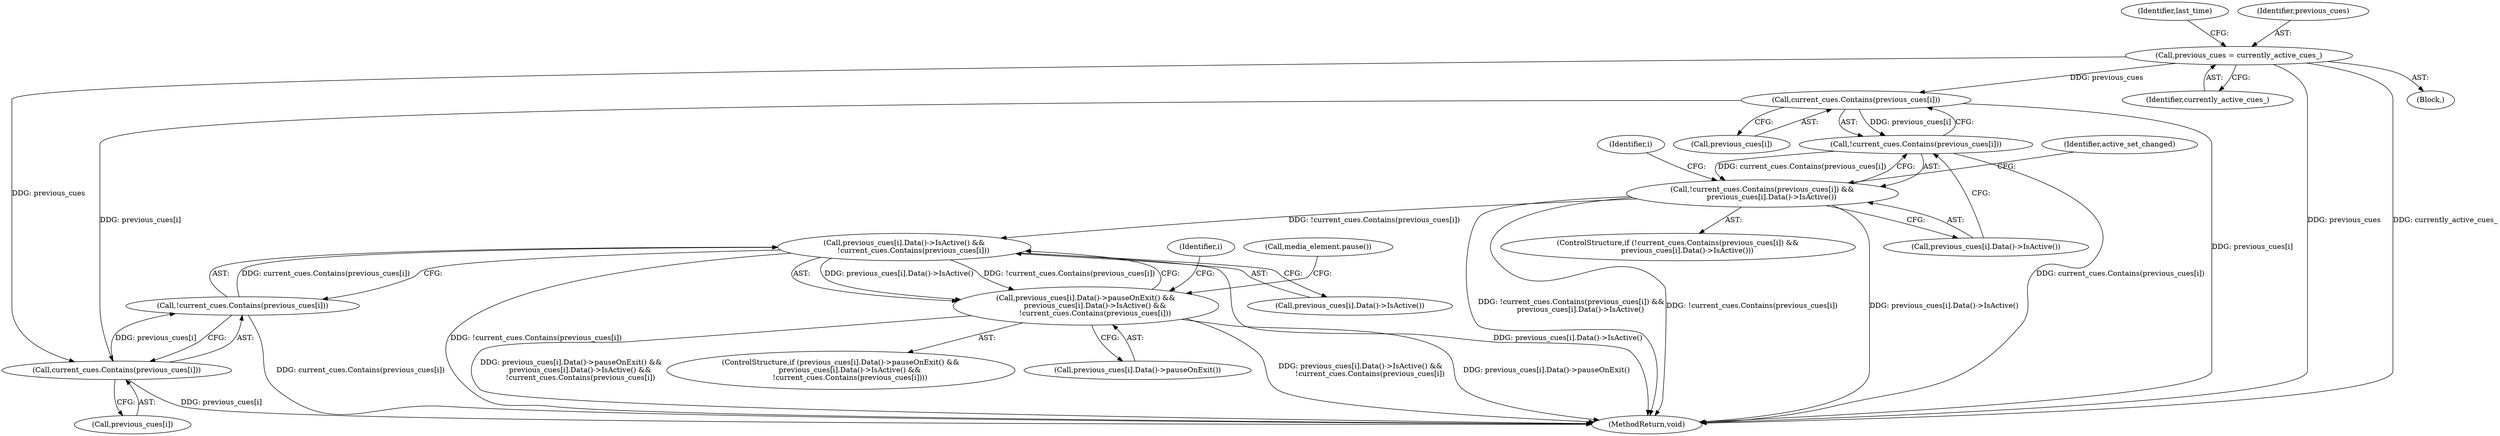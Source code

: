 digraph "0_Chrome_53f1c0f95e568d4b6b184904f98cfde2833c603c@array" {
"1000211" [label="(Call,current_cues.Contains(previous_cues[i]))"];
"1000129" [label="(Call,previous_cues = currently_active_cues_)"];
"1000210" [label="(Call,!current_cues.Contains(previous_cues[i]))"];
"1000209" [label="(Call,!current_cues.Contains(previous_cues[i]) &&\n        previous_cues[i].Data()->IsActive())"];
"1000250" [label="(Call,previous_cues[i].Data()->IsActive() &&\n        !current_cues.Contains(previous_cues[i]))"];
"1000248" [label="(Call,previous_cues[i].Data()->pauseOnExit() &&\n        previous_cues[i].Data()->IsActive() &&\n        !current_cues.Contains(previous_cues[i]))"];
"1000253" [label="(Call,current_cues.Contains(previous_cues[i]))"];
"1000252" [label="(Call,!current_cues.Contains(previous_cues[i]))"];
"1000210" [label="(Call,!current_cues.Contains(previous_cues[i]))"];
"1000208" [label="(ControlStructure,if (!current_cues.Contains(previous_cues[i]) &&\n        previous_cues[i].Data()->IsActive()))"];
"1000251" [label="(Call,previous_cues[i].Data()->IsActive())"];
"1000249" [label="(Call,previous_cues[i].Data()->pauseOnExit())"];
"1000131" [label="(Identifier,currently_active_cues_)"];
"1000412" [label="(MethodReturn,void)"];
"1000129" [label="(Call,previous_cues = currently_active_cues_)"];
"1000102" [label="(Block,)"];
"1000206" [label="(Identifier,i)"];
"1000134" [label="(Identifier,last_time)"];
"1000252" [label="(Call,!current_cues.Contains(previous_cues[i]))"];
"1000130" [label="(Identifier,previous_cues)"];
"1000248" [label="(Call,previous_cues[i].Data()->pauseOnExit() &&\n        previous_cues[i].Data()->IsActive() &&\n        !current_cues.Contains(previous_cues[i]))"];
"1000253" [label="(Call,current_cues.Contains(previous_cues[i]))"];
"1000209" [label="(Call,!current_cues.Contains(previous_cues[i]) &&\n        previous_cues[i].Data()->IsActive())"];
"1000254" [label="(Call,previous_cues[i])"];
"1000211" [label="(Call,current_cues.Contains(previous_cues[i]))"];
"1000215" [label="(Call,previous_cues[i].Data()->IsActive())"];
"1000245" [label="(Identifier,i)"];
"1000247" [label="(ControlStructure,if (previous_cues[i].Data()->pauseOnExit() &&\n        previous_cues[i].Data()->IsActive() &&\n        !current_cues.Contains(previous_cues[i])))"];
"1000212" [label="(Call,previous_cues[i])"];
"1000217" [label="(Identifier,active_set_changed)"];
"1000257" [label="(Call,media_element.pause())"];
"1000250" [label="(Call,previous_cues[i].Data()->IsActive() &&\n        !current_cues.Contains(previous_cues[i]))"];
"1000211" -> "1000210"  [label="AST: "];
"1000211" -> "1000212"  [label="CFG: "];
"1000212" -> "1000211"  [label="AST: "];
"1000210" -> "1000211"  [label="CFG: "];
"1000211" -> "1000412"  [label="DDG: previous_cues[i]"];
"1000211" -> "1000210"  [label="DDG: previous_cues[i]"];
"1000129" -> "1000211"  [label="DDG: previous_cues"];
"1000211" -> "1000253"  [label="DDG: previous_cues[i]"];
"1000129" -> "1000102"  [label="AST: "];
"1000129" -> "1000131"  [label="CFG: "];
"1000130" -> "1000129"  [label="AST: "];
"1000131" -> "1000129"  [label="AST: "];
"1000134" -> "1000129"  [label="CFG: "];
"1000129" -> "1000412"  [label="DDG: previous_cues"];
"1000129" -> "1000412"  [label="DDG: currently_active_cues_"];
"1000129" -> "1000253"  [label="DDG: previous_cues"];
"1000210" -> "1000209"  [label="AST: "];
"1000215" -> "1000210"  [label="CFG: "];
"1000209" -> "1000210"  [label="CFG: "];
"1000210" -> "1000412"  [label="DDG: current_cues.Contains(previous_cues[i])"];
"1000210" -> "1000209"  [label="DDG: current_cues.Contains(previous_cues[i])"];
"1000209" -> "1000208"  [label="AST: "];
"1000209" -> "1000215"  [label="CFG: "];
"1000215" -> "1000209"  [label="AST: "];
"1000217" -> "1000209"  [label="CFG: "];
"1000206" -> "1000209"  [label="CFG: "];
"1000209" -> "1000412"  [label="DDG: !current_cues.Contains(previous_cues[i]) &&\n        previous_cues[i].Data()->IsActive()"];
"1000209" -> "1000412"  [label="DDG: !current_cues.Contains(previous_cues[i])"];
"1000209" -> "1000412"  [label="DDG: previous_cues[i].Data()->IsActive()"];
"1000209" -> "1000250"  [label="DDG: !current_cues.Contains(previous_cues[i])"];
"1000250" -> "1000248"  [label="AST: "];
"1000250" -> "1000251"  [label="CFG: "];
"1000250" -> "1000252"  [label="CFG: "];
"1000251" -> "1000250"  [label="AST: "];
"1000252" -> "1000250"  [label="AST: "];
"1000248" -> "1000250"  [label="CFG: "];
"1000250" -> "1000412"  [label="DDG: previous_cues[i].Data()->IsActive()"];
"1000250" -> "1000412"  [label="DDG: !current_cues.Contains(previous_cues[i])"];
"1000250" -> "1000248"  [label="DDG: previous_cues[i].Data()->IsActive()"];
"1000250" -> "1000248"  [label="DDG: !current_cues.Contains(previous_cues[i])"];
"1000252" -> "1000250"  [label="DDG: current_cues.Contains(previous_cues[i])"];
"1000248" -> "1000247"  [label="AST: "];
"1000248" -> "1000249"  [label="CFG: "];
"1000249" -> "1000248"  [label="AST: "];
"1000257" -> "1000248"  [label="CFG: "];
"1000245" -> "1000248"  [label="CFG: "];
"1000248" -> "1000412"  [label="DDG: previous_cues[i].Data()->pauseOnExit() &&\n        previous_cues[i].Data()->IsActive() &&\n        !current_cues.Contains(previous_cues[i])"];
"1000248" -> "1000412"  [label="DDG: previous_cues[i].Data()->IsActive() &&\n        !current_cues.Contains(previous_cues[i])"];
"1000248" -> "1000412"  [label="DDG: previous_cues[i].Data()->pauseOnExit()"];
"1000253" -> "1000252"  [label="AST: "];
"1000253" -> "1000254"  [label="CFG: "];
"1000254" -> "1000253"  [label="AST: "];
"1000252" -> "1000253"  [label="CFG: "];
"1000253" -> "1000412"  [label="DDG: previous_cues[i]"];
"1000253" -> "1000252"  [label="DDG: previous_cues[i]"];
"1000252" -> "1000412"  [label="DDG: current_cues.Contains(previous_cues[i])"];
}
